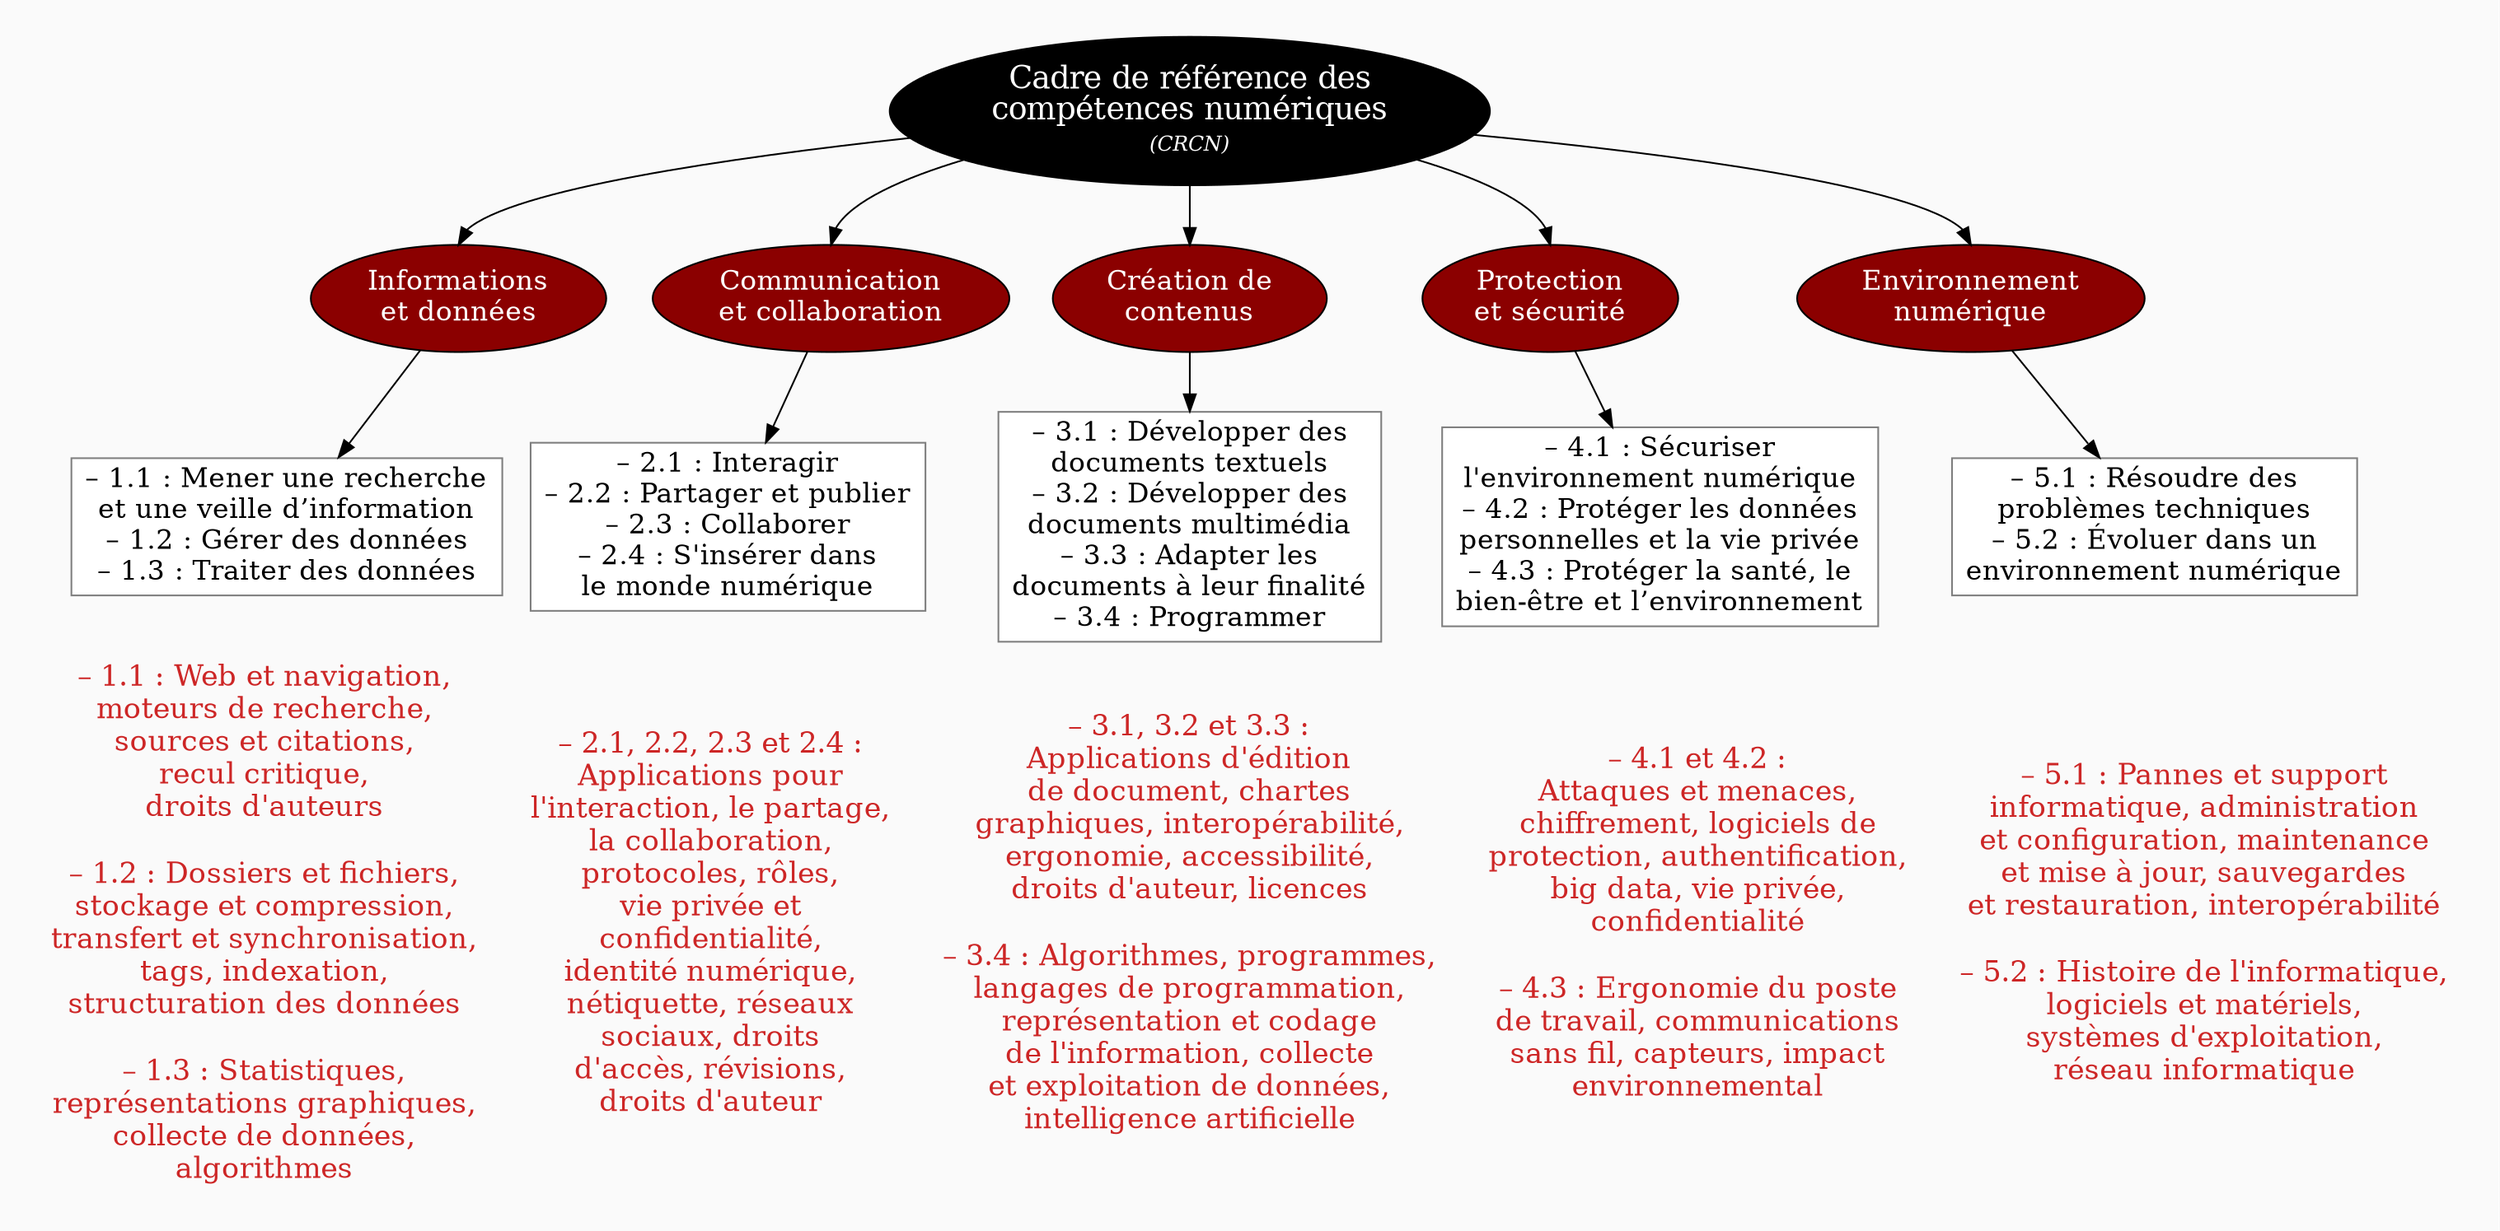 digraph G {
// Template : diagram
// Usage : 
//rankdir=LR
splines=true
//splines=curved
bgcolor=grey98
pad=0.3
style=filled
edge[minlen=4]
node[style=filled, fontcolor=white]
ranksep=0.1
nodesep=0.2

// NIVEAU 1
node[fillcolor=12, fontsize=18]
a1[label=<Cadre de référence des<br/>
compétences numériques<br/>
<font point-size="5"><br/></font>
<font point-size="12"><i>(CRCN)</i></font>>]

// NIVEAU 2
node[fillcolor=red4, fontsize=16]
a1->{
b1[label="Informations
et données"]    
b2[label="Communication
et collaboration"]
b3[label="Création de
contenus"]
b4[label="Protection
et sécurité"]
b5[label="Environnement
numérique"]
}[headport=n]

node[fontcolor=black]
// NIVEAU 3 (sans intermédiaire)
node [shape=box, fillcolor=white, color=grey50]
// c1[label=""]
b1->c1
c1[label="– 1.1 : Mener une recherche
et une veille d’information
– 1.2 : Gérer des données
– 1.3 : Traiter des données"]
b2->c2
c2[label="– 2.1 : Interagir
– 2.2 : Partager et publier
– 2.3 : Collaborer
– 2.4 : S'insérer dans
le monde numérique"]
b3->c3
c3[label="– 3.1 : Développer des
documents textuels
– 3.2 : Développer des
documents multimédia
– 3.3 : Adapter les
documents à leur finalité
– 3.4 : Programmer"]
b4->c4
c4[label="– 4.1 : Sécuriser
l'environnement numérique
– 4.2 : Protéger les données
personnelles et la vie privée
– 4.3 : Protéger la santé, le
bien-être et l’environnement"]
b5->c5
c5[label="– 5.1 : Résoudre des
problèmes techniques
– 5.2 : Évoluer dans un
environnement numérique"]

// INTERMÉDIAIRE AVANT NIVEAU 3
node[fillcolor=grey78, shape=oval]
// [arrowhead=none]
// bc1[label=""]

// NIVEAU 3 (avec intermédiaire)
node[fillcolor=white, shape=box, color=grey50]
// c1[label=""]

// NIVEAU 4
node[style="filled,rounded", fillcolor=white, shape=box, color=grey50, fontsize="11"]
// d1[label=""]


// ÉTIQUETTES EN ROUGE
node[shape=plaintext, fontcolor=firebrick3, fillcolor=grey98, fontsize=17]
// e1[label=< <B>= Titre</B><BR /><BR />Contenu<BR /> >]
// e1[label=""]
// ->e1[minlen=1, style=invis]

c1->d1[minlen=1, style=invis]
d1[label="– 1.1 : Web et navigation,
moteurs de recherche,
sources et citations,
recul critique,
droits d'auteurs

– 1.2 : Dossiers et fichiers,
stockage et compression,
transfert et synchronisation,
tags, indexation,
structuration des données

– 1.3 : Statistiques,
représentations graphiques,
collecte de données,
algorithmes"]

c2->d2[minlen=1, style=invis]
d2[label="– 2.1, 2.2, 2.3 et 2.4 :
Applications pour
l'interaction, le partage,
la collaboration,
protocoles, rôles,
vie privée et
confidentialité,
identité numérique,
nétiquette, réseaux
sociaux, droits
d'accès, révisions,
droits d'auteur"]

c3->d3[minlen=1, style=invis]
d3[label="– 3.1, 3.2 et 3.3 :
Applications d'édition
de document, chartes
graphiques, interopérabilité,
ergonomie, accessibilité,
droits d'auteur, licences

– 3.4 : Algorithmes, programmes,
langages de programmation,
représentation et codage
de l'information, collecte
et exploitation de données,
intelligence artificielle"]

c4->d4[minlen=1, style=invis]
d4[label="– 4.1 et 4.2 :
Attaques et menaces,
chiffrement, logiciels de
protection, authentification,
big data, vie privée,
confidentialité

– 4.3 : Ergonomie du poste
de travail, communications
sans fil, capteurs, impact
environnemental"]

c5->d5[minlen=1, style=invis]
d5[label="– 5.1 : Pannes et support
informatique, administration
et configuration, maintenance
et mise à jour, sauvegardes
et restauration, interopérabilité

– 5.2 : Histoire de l'informatique,
logiciels et matériels,
systèmes d'exploitation,
réseau informatique"]


// REMARQUES EN BLEU
node[color=blue, shape=box, margin=0.07, fontcolor=black, fontsize=12, style="dashed", penwidth=0.6]
edge[color=blue, arrowhead="none", xlabel="", style="dashed", penwidth=0.6]
// r1[label=""]
// {rank=same;->r1}
// {rank=same;r1->[dir=back]}

}
